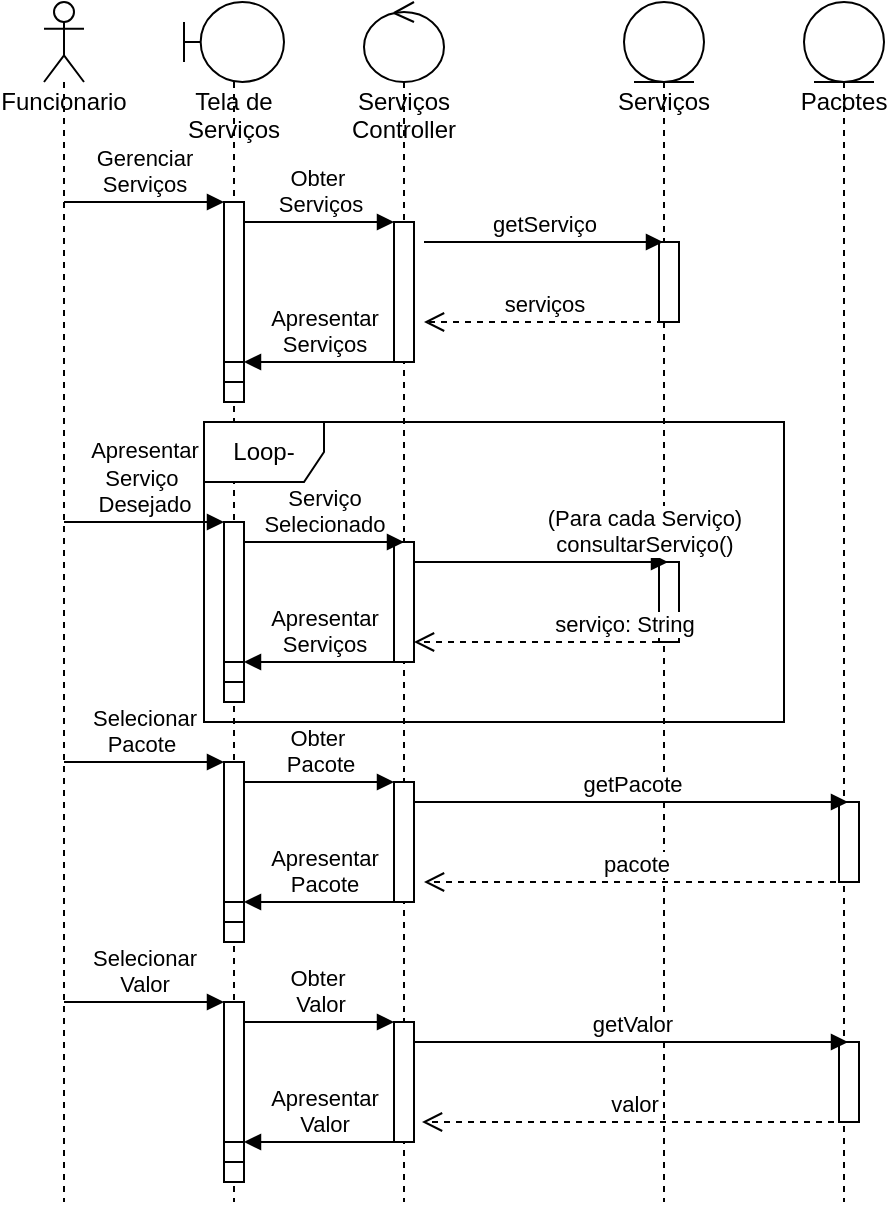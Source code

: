 <mxfile version="19.0.3" type="device"><diagram id="kgpKYQtTHZ0yAKxKKP6v" name="Page-1"><mxGraphModel dx="1109" dy="553" grid="1" gridSize="10" guides="1" tooltips="1" connect="1" arrows="1" fold="1" page="1" pageScale="1" pageWidth="850" pageHeight="1100" math="0" shadow="0"><root><mxCell id="0"/><mxCell id="1" parent="0"/><mxCell id="PtzkB9pGj6NgB8tzmtJ7-1" value="Funcionario" style="shape=umlLifeline;participant=umlActor;perimeter=lifelinePerimeter;whiteSpace=wrap;html=1;container=1;collapsible=0;recursiveResize=0;verticalAlign=top;spacingTop=36;outlineConnect=0;" parent="1" vertex="1"><mxGeometry x="130" y="70" width="20" height="600" as="geometry"/></mxCell><mxCell id="PtzkB9pGj6NgB8tzmtJ7-2" value="Tela de Serviços" style="shape=umlLifeline;participant=umlBoundary;perimeter=lifelinePerimeter;whiteSpace=wrap;html=1;container=1;collapsible=0;recursiveResize=0;verticalAlign=top;spacingTop=36;outlineConnect=0;" parent="1" vertex="1"><mxGeometry x="200" y="70" width="50" height="600" as="geometry"/></mxCell><mxCell id="PtzkB9pGj6NgB8tzmtJ7-6" value="" style="html=1;points=[];perimeter=orthogonalPerimeter;" parent="PtzkB9pGj6NgB8tzmtJ7-2" vertex="1"><mxGeometry x="20" y="100" width="10" height="100" as="geometry"/></mxCell><mxCell id="PtzkB9pGj6NgB8tzmtJ7-8" value="Obter&amp;nbsp;&lt;br&gt;Serviços" style="html=1;verticalAlign=bottom;endArrow=block;rounded=0;" parent="PtzkB9pGj6NgB8tzmtJ7-2" edge="1"><mxGeometry width="80" relative="1" as="geometry"><mxPoint x="30" y="110" as="sourcePoint"/><mxPoint x="105" y="110" as="targetPoint"/></mxGeometry></mxCell><mxCell id="I30oz6lJng90mzxrMHfx-8" value="" style="html=1;points=[];perimeter=orthogonalPerimeter;" parent="PtzkB9pGj6NgB8tzmtJ7-2" vertex="1"><mxGeometry x="20" y="180" width="10" height="10" as="geometry"/></mxCell><mxCell id="tMytOFhW1N_oyH0TZAbb-25" value="" style="html=1;points=[];perimeter=orthogonalPerimeter;" vertex="1" parent="PtzkB9pGj6NgB8tzmtJ7-2"><mxGeometry x="20" y="500" width="10" height="90" as="geometry"/></mxCell><mxCell id="tMytOFhW1N_oyH0TZAbb-32" value="" style="html=1;points=[];perimeter=orthogonalPerimeter;" vertex="1" parent="PtzkB9pGj6NgB8tzmtJ7-2"><mxGeometry x="20" y="570" width="10" height="10" as="geometry"/></mxCell><mxCell id="PtzkB9pGj6NgB8tzmtJ7-3" value="Serviços Controller" style="shape=umlLifeline;participant=umlControl;perimeter=lifelinePerimeter;whiteSpace=wrap;html=1;container=1;collapsible=0;recursiveResize=0;verticalAlign=top;spacingTop=36;outlineConnect=0;" parent="1" vertex="1"><mxGeometry x="290" y="70" width="40" height="600" as="geometry"/></mxCell><mxCell id="PtzkB9pGj6NgB8tzmtJ7-7" value="" style="html=1;points=[];perimeter=orthogonalPerimeter;" parent="PtzkB9pGj6NgB8tzmtJ7-3" vertex="1"><mxGeometry x="15" y="110" width="10" height="70" as="geometry"/></mxCell><mxCell id="tMytOFhW1N_oyH0TZAbb-27" value="" style="html=1;points=[];perimeter=orthogonalPerimeter;" vertex="1" parent="PtzkB9pGj6NgB8tzmtJ7-3"><mxGeometry x="15" y="510" width="10" height="60" as="geometry"/></mxCell><mxCell id="PtzkB9pGj6NgB8tzmtJ7-4" value="Serviços" style="shape=umlLifeline;participant=umlEntity;perimeter=lifelinePerimeter;whiteSpace=wrap;html=1;container=1;collapsible=0;recursiveResize=0;verticalAlign=top;spacingTop=36;outlineConnect=0;" parent="1" vertex="1"><mxGeometry x="420" y="70" width="40" height="600" as="geometry"/></mxCell><mxCell id="I30oz6lJng90mzxrMHfx-5" value="" style="html=1;points=[];perimeter=orthogonalPerimeter;" parent="PtzkB9pGj6NgB8tzmtJ7-4" vertex="1"><mxGeometry x="17.5" y="120" width="10" height="40" as="geometry"/></mxCell><mxCell id="AvkLeWgWHW9jnlr_YLOh-2" value="" style="html=1;points=[];perimeter=orthogonalPerimeter;" parent="PtzkB9pGj6NgB8tzmtJ7-4" vertex="1"><mxGeometry x="-200" y="260" width="10" height="90" as="geometry"/></mxCell><mxCell id="tMytOFhW1N_oyH0TZAbb-13" value="" style="html=1;points=[];perimeter=orthogonalPerimeter;" vertex="1" parent="PtzkB9pGj6NgB8tzmtJ7-4"><mxGeometry x="-200" y="330" width="10" height="10" as="geometry"/></mxCell><mxCell id="tMytOFhW1N_oyH0TZAbb-8" value="" style="html=1;points=[];perimeter=orthogonalPerimeter;" vertex="1" parent="PtzkB9pGj6NgB8tzmtJ7-4"><mxGeometry x="-115" y="270" width="10" height="60" as="geometry"/></mxCell><mxCell id="tMytOFhW1N_oyH0TZAbb-9" value="" style="html=1;points=[];perimeter=orthogonalPerimeter;" vertex="1" parent="PtzkB9pGj6NgB8tzmtJ7-4"><mxGeometry x="17.5" y="280" width="10" height="40" as="geometry"/></mxCell><mxCell id="AvkLeWgWHW9jnlr_YLOh-1" value="Apresentar &lt;br&gt;Serviço&amp;nbsp;&lt;br&gt;Desejado" style="html=1;verticalAlign=bottom;endArrow=block;rounded=0;" parent="PtzkB9pGj6NgB8tzmtJ7-4" edge="1"><mxGeometry width="80" relative="1" as="geometry"><mxPoint x="-280" y="260" as="sourcePoint"/><mxPoint x="-200" y="260" as="targetPoint"/></mxGeometry></mxCell><mxCell id="tMytOFhW1N_oyH0TZAbb-6" value="Serviço&lt;br&gt;Selecionado" style="html=1;verticalAlign=bottom;endArrow=block;rounded=0;" edge="1" parent="PtzkB9pGj6NgB8tzmtJ7-4"><mxGeometry width="80" relative="1" as="geometry"><mxPoint x="-190" y="270" as="sourcePoint"/><mxPoint x="-110" y="270" as="targetPoint"/></mxGeometry></mxCell><mxCell id="tMytOFhW1N_oyH0TZAbb-10" value="(Para cada Serviço)&lt;br&gt;consultarServiço()" style="html=1;verticalAlign=bottom;endArrow=block;rounded=0;" edge="1" parent="PtzkB9pGj6NgB8tzmtJ7-4"><mxGeometry x="0.811" width="80" relative="1" as="geometry"><mxPoint x="-105" y="280" as="sourcePoint"/><mxPoint x="22" y="280" as="targetPoint"/><mxPoint as="offset"/></mxGeometry></mxCell><mxCell id="tMytOFhW1N_oyH0TZAbb-11" value="serviço: String" style="html=1;verticalAlign=bottom;endArrow=open;dashed=1;endSize=8;rounded=0;" edge="1" parent="PtzkB9pGj6NgB8tzmtJ7-4"><mxGeometry x="-0.721" relative="1" as="geometry"><mxPoint x="17" y="320" as="sourcePoint"/><mxPoint x="-105" y="320" as="targetPoint"/><mxPoint as="offset"/></mxGeometry></mxCell><mxCell id="tMytOFhW1N_oyH0TZAbb-12" value="Loop-" style="shape=umlFrame;whiteSpace=wrap;html=1;" vertex="1" parent="PtzkB9pGj6NgB8tzmtJ7-4"><mxGeometry x="-210" y="210" width="290" height="150" as="geometry"/></mxCell><mxCell id="tMytOFhW1N_oyH0TZAbb-14" value="Apresentar&lt;br&gt;Serviços" style="html=1;verticalAlign=bottom;endArrow=block;rounded=0;" edge="1" parent="PtzkB9pGj6NgB8tzmtJ7-4"><mxGeometry width="80" relative="1" as="geometry"><mxPoint x="-110" y="330" as="sourcePoint"/><mxPoint x="-190" y="330" as="targetPoint"/></mxGeometry></mxCell><mxCell id="PtzkB9pGj6NgB8tzmtJ7-5" value="Gerenciar &lt;br&gt;Serviços" style="html=1;verticalAlign=bottom;endArrow=block;rounded=0;" parent="1" edge="1"><mxGeometry width="80" relative="1" as="geometry"><mxPoint x="140" y="170" as="sourcePoint"/><mxPoint x="220" y="170" as="targetPoint"/></mxGeometry></mxCell><mxCell id="I30oz6lJng90mzxrMHfx-2" value="Pacotes" style="shape=umlLifeline;participant=umlEntity;perimeter=lifelinePerimeter;whiteSpace=wrap;html=1;container=1;collapsible=0;recursiveResize=0;verticalAlign=top;spacingTop=36;outlineConnect=0;" parent="1" vertex="1"><mxGeometry x="510" y="70" width="40" height="600" as="geometry"/></mxCell><mxCell id="tMytOFhW1N_oyH0TZAbb-17" value="" style="html=1;points=[];perimeter=orthogonalPerimeter;" vertex="1" parent="I30oz6lJng90mzxrMHfx-2"><mxGeometry x="-290" y="380" width="10" height="90" as="geometry"/></mxCell><mxCell id="tMytOFhW1N_oyH0TZAbb-23" value="" style="html=1;points=[];perimeter=orthogonalPerimeter;" vertex="1" parent="I30oz6lJng90mzxrMHfx-2"><mxGeometry x="-290" y="450" width="10" height="10" as="geometry"/></mxCell><mxCell id="tMytOFhW1N_oyH0TZAbb-18" value="" style="html=1;points=[];perimeter=orthogonalPerimeter;" vertex="1" parent="I30oz6lJng90mzxrMHfx-2"><mxGeometry x="-205" y="390" width="10" height="60" as="geometry"/></mxCell><mxCell id="tMytOFhW1N_oyH0TZAbb-20" value="" style="html=1;points=[];perimeter=orthogonalPerimeter;" vertex="1" parent="I30oz6lJng90mzxrMHfx-2"><mxGeometry x="17.5" y="400" width="10" height="40" as="geometry"/></mxCell><mxCell id="tMytOFhW1N_oyH0TZAbb-15" value="Selecionar&lt;br&gt;Pacote&amp;nbsp;" style="html=1;verticalAlign=bottom;endArrow=block;rounded=0;" edge="1" parent="I30oz6lJng90mzxrMHfx-2"><mxGeometry width="80" relative="1" as="geometry"><mxPoint x="-370" y="380" as="sourcePoint"/><mxPoint x="-290" y="380" as="targetPoint"/></mxGeometry></mxCell><mxCell id="tMytOFhW1N_oyH0TZAbb-16" value="Obter&amp;nbsp;&lt;br&gt;Pacote" style="html=1;verticalAlign=bottom;endArrow=block;rounded=0;" edge="1" parent="I30oz6lJng90mzxrMHfx-2"><mxGeometry width="80" relative="1" as="geometry"><mxPoint x="-280" y="390" as="sourcePoint"/><mxPoint x="-205" y="390" as="targetPoint"/></mxGeometry></mxCell><mxCell id="tMytOFhW1N_oyH0TZAbb-19" value="getPacote" style="html=1;verticalAlign=bottom;endArrow=block;rounded=0;" edge="1" parent="I30oz6lJng90mzxrMHfx-2"><mxGeometry width="80" relative="1" as="geometry"><mxPoint x="-195" y="400" as="sourcePoint"/><mxPoint x="22" y="400" as="targetPoint"/></mxGeometry></mxCell><mxCell id="tMytOFhW1N_oyH0TZAbb-21" value="pacote" style="html=1;verticalAlign=bottom;endArrow=open;dashed=1;endSize=8;rounded=0;" edge="1" parent="I30oz6lJng90mzxrMHfx-2"><mxGeometry relative="1" as="geometry"><mxPoint x="22" y="440" as="sourcePoint"/><mxPoint x="-190" y="440" as="targetPoint"/></mxGeometry></mxCell><mxCell id="tMytOFhW1N_oyH0TZAbb-22" value="Apresentar&lt;br&gt;Pacote" style="html=1;verticalAlign=bottom;endArrow=block;rounded=0;" edge="1" parent="I30oz6lJng90mzxrMHfx-2"><mxGeometry width="80" relative="1" as="geometry"><mxPoint x="-200" y="450" as="sourcePoint"/><mxPoint x="-280" y="450" as="targetPoint"/></mxGeometry></mxCell><mxCell id="tMytOFhW1N_oyH0TZAbb-29" value="" style="html=1;points=[];perimeter=orthogonalPerimeter;" vertex="1" parent="I30oz6lJng90mzxrMHfx-2"><mxGeometry x="17.5" y="520" width="10" height="40" as="geometry"/></mxCell><mxCell id="I30oz6lJng90mzxrMHfx-4" value="getServiço" style="html=1;verticalAlign=bottom;endArrow=block;rounded=0;" parent="1" edge="1" target="PtzkB9pGj6NgB8tzmtJ7-4"><mxGeometry width="80" relative="1" as="geometry"><mxPoint x="320" y="190" as="sourcePoint"/><mxPoint x="400" y="190" as="targetPoint"/></mxGeometry></mxCell><mxCell id="I30oz6lJng90mzxrMHfx-7" value="serviços" style="html=1;verticalAlign=bottom;endArrow=open;dashed=1;endSize=8;rounded=0;" parent="1" edge="1" source="PtzkB9pGj6NgB8tzmtJ7-4"><mxGeometry relative="1" as="geometry"><mxPoint x="400" y="230" as="sourcePoint"/><mxPoint x="320" y="230" as="targetPoint"/></mxGeometry></mxCell><mxCell id="tMytOFhW1N_oyH0TZAbb-3" value="Apresentar&lt;br&gt;Serviços" style="html=1;verticalAlign=bottom;endArrow=block;rounded=0;" edge="1" parent="1"><mxGeometry width="80" relative="1" as="geometry"><mxPoint x="310" y="250" as="sourcePoint"/><mxPoint x="230" y="250" as="targetPoint"/></mxGeometry></mxCell><mxCell id="tMytOFhW1N_oyH0TZAbb-7" value="" style="html=1;points=[];perimeter=orthogonalPerimeter;" vertex="1" parent="1"><mxGeometry x="305" y="180" width="10" height="70" as="geometry"/></mxCell><mxCell id="tMytOFhW1N_oyH0TZAbb-24" value="Selecionar&lt;br&gt;Valor" style="html=1;verticalAlign=bottom;endArrow=block;rounded=0;" edge="1" parent="1"><mxGeometry width="80" relative="1" as="geometry"><mxPoint x="140" y="570" as="sourcePoint"/><mxPoint x="220" y="570" as="targetPoint"/></mxGeometry></mxCell><mxCell id="tMytOFhW1N_oyH0TZAbb-26" value="Obter&amp;nbsp;&lt;br&gt;Valor" style="html=1;verticalAlign=bottom;endArrow=block;rounded=0;" edge="1" parent="1"><mxGeometry width="80" relative="1" as="geometry"><mxPoint x="230" y="580" as="sourcePoint"/><mxPoint x="305" y="580" as="targetPoint"/></mxGeometry></mxCell><mxCell id="tMytOFhW1N_oyH0TZAbb-28" value="getValor" style="html=1;verticalAlign=bottom;endArrow=block;rounded=0;" edge="1" parent="1"><mxGeometry width="80" relative="1" as="geometry"><mxPoint x="315" y="590" as="sourcePoint"/><mxPoint x="532" y="590" as="targetPoint"/></mxGeometry></mxCell><mxCell id="tMytOFhW1N_oyH0TZAbb-30" value="valor" style="html=1;verticalAlign=bottom;endArrow=open;dashed=1;endSize=8;rounded=0;" edge="1" parent="1"><mxGeometry relative="1" as="geometry"><mxPoint x="531" y="630" as="sourcePoint"/><mxPoint x="319" y="630" as="targetPoint"/></mxGeometry></mxCell><mxCell id="tMytOFhW1N_oyH0TZAbb-31" value="Apresentar&lt;br&gt;Valor" style="html=1;verticalAlign=bottom;endArrow=block;rounded=0;" edge="1" parent="1"><mxGeometry width="80" relative="1" as="geometry"><mxPoint x="310" y="640" as="sourcePoint"/><mxPoint x="230" y="640" as="targetPoint"/></mxGeometry></mxCell></root></mxGraphModel></diagram></mxfile>